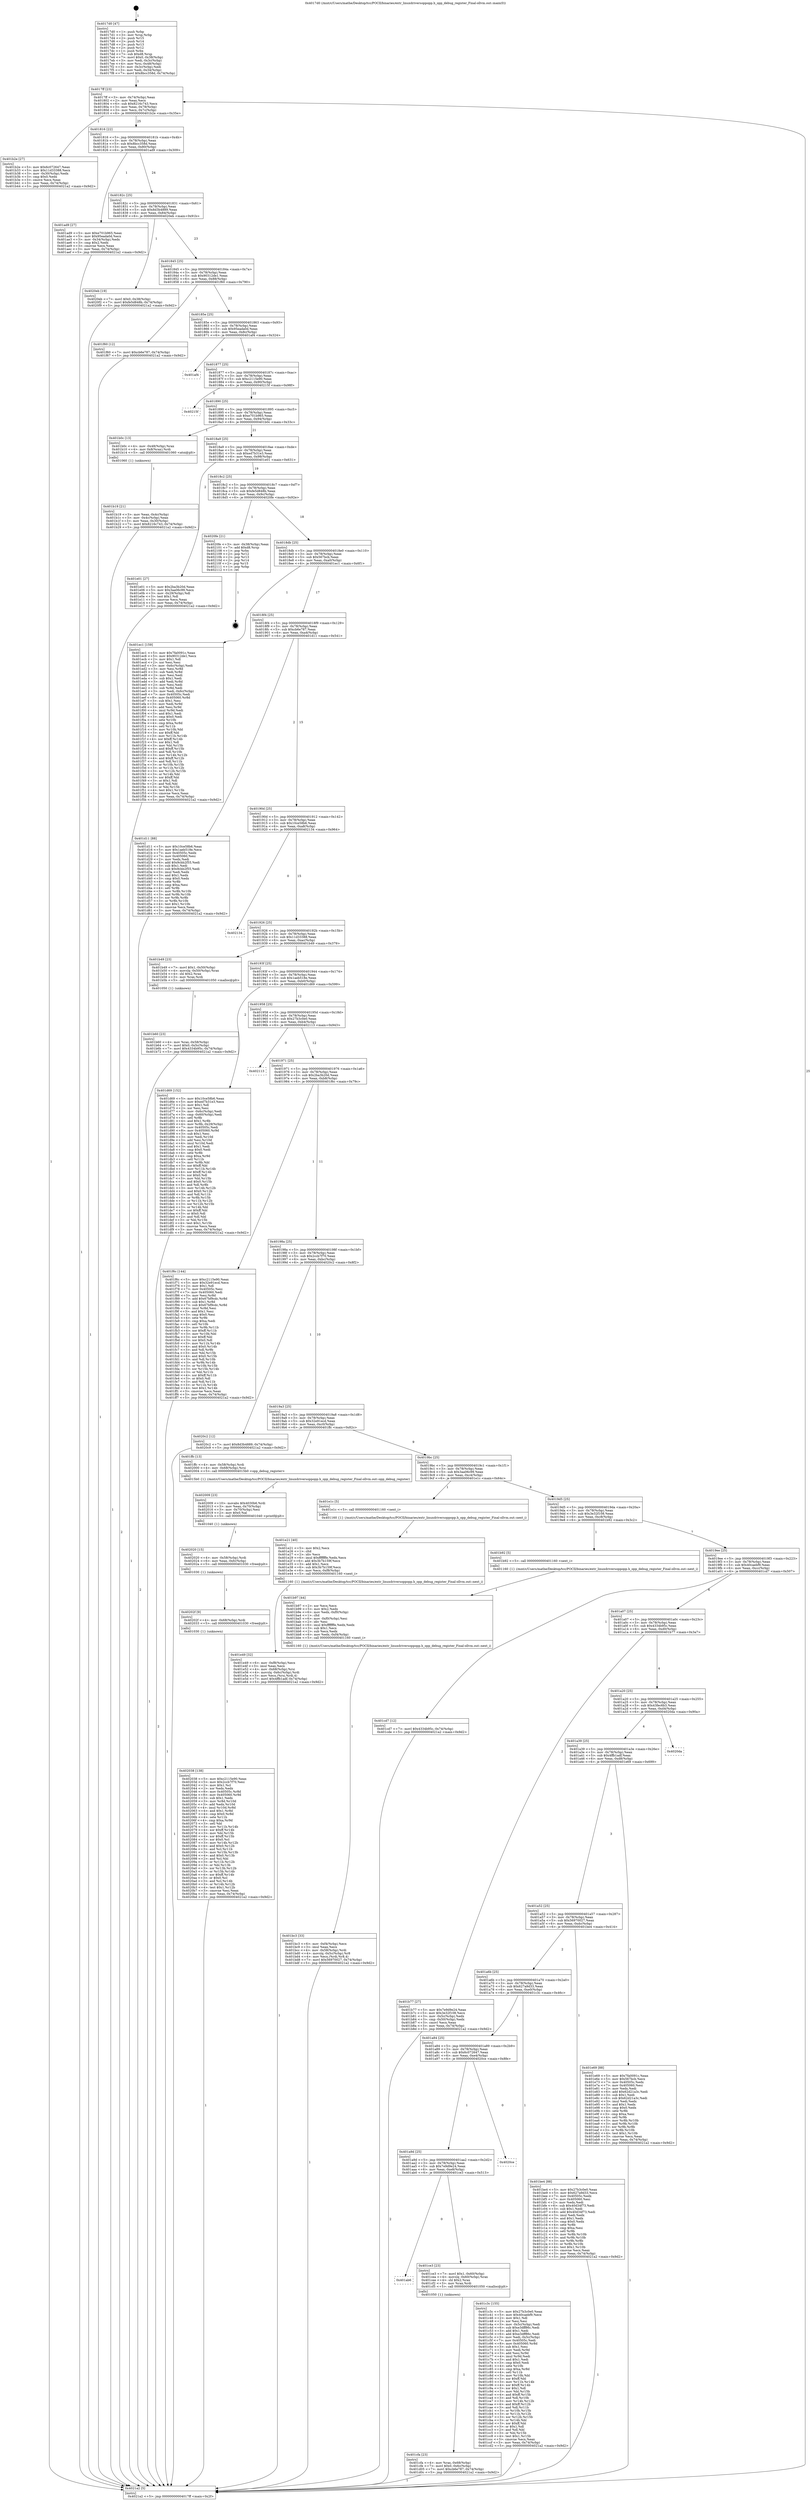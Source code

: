 digraph "0x4017d0" {
  label = "0x4017d0 (/mnt/c/Users/mathe/Desktop/tcc/POCII/binaries/extr_linuxdriversoppopp.h_opp_debug_register_Final-ollvm.out::main(0))"
  labelloc = "t"
  node[shape=record]

  Entry [label="",width=0.3,height=0.3,shape=circle,fillcolor=black,style=filled]
  "0x4017ff" [label="{
     0x4017ff [23]\l
     | [instrs]\l
     &nbsp;&nbsp;0x4017ff \<+3\>: mov -0x74(%rbp),%eax\l
     &nbsp;&nbsp;0x401802 \<+2\>: mov %eax,%ecx\l
     &nbsp;&nbsp;0x401804 \<+6\>: sub $0x8216c743,%ecx\l
     &nbsp;&nbsp;0x40180a \<+3\>: mov %eax,-0x78(%rbp)\l
     &nbsp;&nbsp;0x40180d \<+3\>: mov %ecx,-0x7c(%rbp)\l
     &nbsp;&nbsp;0x401810 \<+6\>: je 0000000000401b2e \<main+0x35e\>\l
  }"]
  "0x401b2e" [label="{
     0x401b2e [27]\l
     | [instrs]\l
     &nbsp;&nbsp;0x401b2e \<+5\>: mov $0x6c072647,%eax\l
     &nbsp;&nbsp;0x401b33 \<+5\>: mov $0x11d33388,%ecx\l
     &nbsp;&nbsp;0x401b38 \<+3\>: mov -0x30(%rbp),%edx\l
     &nbsp;&nbsp;0x401b3b \<+3\>: cmp $0x0,%edx\l
     &nbsp;&nbsp;0x401b3e \<+3\>: cmove %ecx,%eax\l
     &nbsp;&nbsp;0x401b41 \<+3\>: mov %eax,-0x74(%rbp)\l
     &nbsp;&nbsp;0x401b44 \<+5\>: jmp 00000000004021a2 \<main+0x9d2\>\l
  }"]
  "0x401816" [label="{
     0x401816 [22]\l
     | [instrs]\l
     &nbsp;&nbsp;0x401816 \<+5\>: jmp 000000000040181b \<main+0x4b\>\l
     &nbsp;&nbsp;0x40181b \<+3\>: mov -0x78(%rbp),%eax\l
     &nbsp;&nbsp;0x40181e \<+5\>: sub $0x8bcc358d,%eax\l
     &nbsp;&nbsp;0x401823 \<+3\>: mov %eax,-0x80(%rbp)\l
     &nbsp;&nbsp;0x401826 \<+6\>: je 0000000000401ad9 \<main+0x309\>\l
  }"]
  Exit [label="",width=0.3,height=0.3,shape=circle,fillcolor=black,style=filled,peripheries=2]
  "0x401ad9" [label="{
     0x401ad9 [27]\l
     | [instrs]\l
     &nbsp;&nbsp;0x401ad9 \<+5\>: mov $0xe701b965,%eax\l
     &nbsp;&nbsp;0x401ade \<+5\>: mov $0x95eada0d,%ecx\l
     &nbsp;&nbsp;0x401ae3 \<+3\>: mov -0x34(%rbp),%edx\l
     &nbsp;&nbsp;0x401ae6 \<+3\>: cmp $0x2,%edx\l
     &nbsp;&nbsp;0x401ae9 \<+3\>: cmovne %ecx,%eax\l
     &nbsp;&nbsp;0x401aec \<+3\>: mov %eax,-0x74(%rbp)\l
     &nbsp;&nbsp;0x401aef \<+5\>: jmp 00000000004021a2 \<main+0x9d2\>\l
  }"]
  "0x40182c" [label="{
     0x40182c [25]\l
     | [instrs]\l
     &nbsp;&nbsp;0x40182c \<+5\>: jmp 0000000000401831 \<main+0x61\>\l
     &nbsp;&nbsp;0x401831 \<+3\>: mov -0x78(%rbp),%eax\l
     &nbsp;&nbsp;0x401834 \<+5\>: sub $0x8d3b4889,%eax\l
     &nbsp;&nbsp;0x401839 \<+6\>: mov %eax,-0x84(%rbp)\l
     &nbsp;&nbsp;0x40183f \<+6\>: je 00000000004020eb \<main+0x91b\>\l
  }"]
  "0x4021a2" [label="{
     0x4021a2 [5]\l
     | [instrs]\l
     &nbsp;&nbsp;0x4021a2 \<+5\>: jmp 00000000004017ff \<main+0x2f\>\l
  }"]
  "0x4017d0" [label="{
     0x4017d0 [47]\l
     | [instrs]\l
     &nbsp;&nbsp;0x4017d0 \<+1\>: push %rbp\l
     &nbsp;&nbsp;0x4017d1 \<+3\>: mov %rsp,%rbp\l
     &nbsp;&nbsp;0x4017d4 \<+2\>: push %r15\l
     &nbsp;&nbsp;0x4017d6 \<+2\>: push %r14\l
     &nbsp;&nbsp;0x4017d8 \<+2\>: push %r13\l
     &nbsp;&nbsp;0x4017da \<+2\>: push %r12\l
     &nbsp;&nbsp;0x4017dc \<+1\>: push %rbx\l
     &nbsp;&nbsp;0x4017dd \<+7\>: sub $0xd8,%rsp\l
     &nbsp;&nbsp;0x4017e4 \<+7\>: movl $0x0,-0x38(%rbp)\l
     &nbsp;&nbsp;0x4017eb \<+3\>: mov %edi,-0x3c(%rbp)\l
     &nbsp;&nbsp;0x4017ee \<+4\>: mov %rsi,-0x48(%rbp)\l
     &nbsp;&nbsp;0x4017f2 \<+3\>: mov -0x3c(%rbp),%edi\l
     &nbsp;&nbsp;0x4017f5 \<+3\>: mov %edi,-0x34(%rbp)\l
     &nbsp;&nbsp;0x4017f8 \<+7\>: movl $0x8bcc358d,-0x74(%rbp)\l
  }"]
  "0x402038" [label="{
     0x402038 [138]\l
     | [instrs]\l
     &nbsp;&nbsp;0x402038 \<+5\>: mov $0xc2115e90,%eax\l
     &nbsp;&nbsp;0x40203d \<+5\>: mov $0x2ccb7f70,%esi\l
     &nbsp;&nbsp;0x402042 \<+2\>: mov $0x1,%cl\l
     &nbsp;&nbsp;0x402044 \<+2\>: xor %edx,%edx\l
     &nbsp;&nbsp;0x402046 \<+8\>: mov 0x40505c,%r8d\l
     &nbsp;&nbsp;0x40204e \<+8\>: mov 0x405060,%r9d\l
     &nbsp;&nbsp;0x402056 \<+3\>: sub $0x1,%edx\l
     &nbsp;&nbsp;0x402059 \<+3\>: mov %r8d,%r10d\l
     &nbsp;&nbsp;0x40205c \<+3\>: add %edx,%r10d\l
     &nbsp;&nbsp;0x40205f \<+4\>: imul %r10d,%r8d\l
     &nbsp;&nbsp;0x402063 \<+4\>: and $0x1,%r8d\l
     &nbsp;&nbsp;0x402067 \<+4\>: cmp $0x0,%r8d\l
     &nbsp;&nbsp;0x40206b \<+4\>: sete %r11b\l
     &nbsp;&nbsp;0x40206f \<+4\>: cmp $0xa,%r9d\l
     &nbsp;&nbsp;0x402073 \<+3\>: setl %bl\l
     &nbsp;&nbsp;0x402076 \<+3\>: mov %r11b,%r14b\l
     &nbsp;&nbsp;0x402079 \<+4\>: xor $0xff,%r14b\l
     &nbsp;&nbsp;0x40207d \<+3\>: mov %bl,%r15b\l
     &nbsp;&nbsp;0x402080 \<+4\>: xor $0xff,%r15b\l
     &nbsp;&nbsp;0x402084 \<+3\>: xor $0x0,%cl\l
     &nbsp;&nbsp;0x402087 \<+3\>: mov %r14b,%r12b\l
     &nbsp;&nbsp;0x40208a \<+4\>: and $0x0,%r12b\l
     &nbsp;&nbsp;0x40208e \<+3\>: and %cl,%r11b\l
     &nbsp;&nbsp;0x402091 \<+3\>: mov %r15b,%r13b\l
     &nbsp;&nbsp;0x402094 \<+4\>: and $0x0,%r13b\l
     &nbsp;&nbsp;0x402098 \<+2\>: and %cl,%bl\l
     &nbsp;&nbsp;0x40209a \<+3\>: or %r11b,%r12b\l
     &nbsp;&nbsp;0x40209d \<+3\>: or %bl,%r13b\l
     &nbsp;&nbsp;0x4020a0 \<+3\>: xor %r13b,%r12b\l
     &nbsp;&nbsp;0x4020a3 \<+3\>: or %r15b,%r14b\l
     &nbsp;&nbsp;0x4020a6 \<+4\>: xor $0xff,%r14b\l
     &nbsp;&nbsp;0x4020aa \<+3\>: or $0x0,%cl\l
     &nbsp;&nbsp;0x4020ad \<+3\>: and %cl,%r14b\l
     &nbsp;&nbsp;0x4020b0 \<+3\>: or %r14b,%r12b\l
     &nbsp;&nbsp;0x4020b3 \<+4\>: test $0x1,%r12b\l
     &nbsp;&nbsp;0x4020b7 \<+3\>: cmovne %esi,%eax\l
     &nbsp;&nbsp;0x4020ba \<+3\>: mov %eax,-0x74(%rbp)\l
     &nbsp;&nbsp;0x4020bd \<+5\>: jmp 00000000004021a2 \<main+0x9d2\>\l
  }"]
  "0x4020eb" [label="{
     0x4020eb [19]\l
     | [instrs]\l
     &nbsp;&nbsp;0x4020eb \<+7\>: movl $0x0,-0x38(%rbp)\l
     &nbsp;&nbsp;0x4020f2 \<+7\>: movl $0xfe5d848b,-0x74(%rbp)\l
     &nbsp;&nbsp;0x4020f9 \<+5\>: jmp 00000000004021a2 \<main+0x9d2\>\l
  }"]
  "0x401845" [label="{
     0x401845 [25]\l
     | [instrs]\l
     &nbsp;&nbsp;0x401845 \<+5\>: jmp 000000000040184a \<main+0x7a\>\l
     &nbsp;&nbsp;0x40184a \<+3\>: mov -0x78(%rbp),%eax\l
     &nbsp;&nbsp;0x40184d \<+5\>: sub $0x90312de1,%eax\l
     &nbsp;&nbsp;0x401852 \<+6\>: mov %eax,-0x88(%rbp)\l
     &nbsp;&nbsp;0x401858 \<+6\>: je 0000000000401f60 \<main+0x790\>\l
  }"]
  "0x40202f" [label="{
     0x40202f [9]\l
     | [instrs]\l
     &nbsp;&nbsp;0x40202f \<+4\>: mov -0x68(%rbp),%rdi\l
     &nbsp;&nbsp;0x402033 \<+5\>: call 0000000000401030 \<free@plt\>\l
     | [calls]\l
     &nbsp;&nbsp;0x401030 \{1\} (unknown)\l
  }"]
  "0x401f60" [label="{
     0x401f60 [12]\l
     | [instrs]\l
     &nbsp;&nbsp;0x401f60 \<+7\>: movl $0xcb6e787,-0x74(%rbp)\l
     &nbsp;&nbsp;0x401f67 \<+5\>: jmp 00000000004021a2 \<main+0x9d2\>\l
  }"]
  "0x40185e" [label="{
     0x40185e [25]\l
     | [instrs]\l
     &nbsp;&nbsp;0x40185e \<+5\>: jmp 0000000000401863 \<main+0x93\>\l
     &nbsp;&nbsp;0x401863 \<+3\>: mov -0x78(%rbp),%eax\l
     &nbsp;&nbsp;0x401866 \<+5\>: sub $0x95eada0d,%eax\l
     &nbsp;&nbsp;0x40186b \<+6\>: mov %eax,-0x8c(%rbp)\l
     &nbsp;&nbsp;0x401871 \<+6\>: je 0000000000401af4 \<main+0x324\>\l
  }"]
  "0x402020" [label="{
     0x402020 [15]\l
     | [instrs]\l
     &nbsp;&nbsp;0x402020 \<+4\>: mov -0x58(%rbp),%rdi\l
     &nbsp;&nbsp;0x402024 \<+6\>: mov %eax,-0xfc(%rbp)\l
     &nbsp;&nbsp;0x40202a \<+5\>: call 0000000000401030 \<free@plt\>\l
     | [calls]\l
     &nbsp;&nbsp;0x401030 \{1\} (unknown)\l
  }"]
  "0x401af4" [label="{
     0x401af4\l
  }", style=dashed]
  "0x401877" [label="{
     0x401877 [25]\l
     | [instrs]\l
     &nbsp;&nbsp;0x401877 \<+5\>: jmp 000000000040187c \<main+0xac\>\l
     &nbsp;&nbsp;0x40187c \<+3\>: mov -0x78(%rbp),%eax\l
     &nbsp;&nbsp;0x40187f \<+5\>: sub $0xc2115e90,%eax\l
     &nbsp;&nbsp;0x401884 \<+6\>: mov %eax,-0x90(%rbp)\l
     &nbsp;&nbsp;0x40188a \<+6\>: je 000000000040215f \<main+0x98f\>\l
  }"]
  "0x402009" [label="{
     0x402009 [23]\l
     | [instrs]\l
     &nbsp;&nbsp;0x402009 \<+10\>: movabs $0x4030b6,%rdi\l
     &nbsp;&nbsp;0x402013 \<+3\>: mov %eax,-0x70(%rbp)\l
     &nbsp;&nbsp;0x402016 \<+3\>: mov -0x70(%rbp),%esi\l
     &nbsp;&nbsp;0x402019 \<+2\>: mov $0x0,%al\l
     &nbsp;&nbsp;0x40201b \<+5\>: call 0000000000401040 \<printf@plt\>\l
     | [calls]\l
     &nbsp;&nbsp;0x401040 \{1\} (unknown)\l
  }"]
  "0x40215f" [label="{
     0x40215f\l
  }", style=dashed]
  "0x401890" [label="{
     0x401890 [25]\l
     | [instrs]\l
     &nbsp;&nbsp;0x401890 \<+5\>: jmp 0000000000401895 \<main+0xc5\>\l
     &nbsp;&nbsp;0x401895 \<+3\>: mov -0x78(%rbp),%eax\l
     &nbsp;&nbsp;0x401898 \<+5\>: sub $0xe701b965,%eax\l
     &nbsp;&nbsp;0x40189d \<+6\>: mov %eax,-0x94(%rbp)\l
     &nbsp;&nbsp;0x4018a3 \<+6\>: je 0000000000401b0c \<main+0x33c\>\l
  }"]
  "0x401e49" [label="{
     0x401e49 [32]\l
     | [instrs]\l
     &nbsp;&nbsp;0x401e49 \<+6\>: mov -0xf8(%rbp),%ecx\l
     &nbsp;&nbsp;0x401e4f \<+3\>: imul %eax,%ecx\l
     &nbsp;&nbsp;0x401e52 \<+4\>: mov -0x68(%rbp),%rsi\l
     &nbsp;&nbsp;0x401e56 \<+4\>: movslq -0x6c(%rbp),%rdi\l
     &nbsp;&nbsp;0x401e5a \<+3\>: mov %ecx,(%rsi,%rdi,4)\l
     &nbsp;&nbsp;0x401e5d \<+7\>: movl $0x4ffb1adf,-0x74(%rbp)\l
     &nbsp;&nbsp;0x401e64 \<+5\>: jmp 00000000004021a2 \<main+0x9d2\>\l
  }"]
  "0x401b0c" [label="{
     0x401b0c [13]\l
     | [instrs]\l
     &nbsp;&nbsp;0x401b0c \<+4\>: mov -0x48(%rbp),%rax\l
     &nbsp;&nbsp;0x401b10 \<+4\>: mov 0x8(%rax),%rdi\l
     &nbsp;&nbsp;0x401b14 \<+5\>: call 0000000000401060 \<atoi@plt\>\l
     | [calls]\l
     &nbsp;&nbsp;0x401060 \{1\} (unknown)\l
  }"]
  "0x4018a9" [label="{
     0x4018a9 [25]\l
     | [instrs]\l
     &nbsp;&nbsp;0x4018a9 \<+5\>: jmp 00000000004018ae \<main+0xde\>\l
     &nbsp;&nbsp;0x4018ae \<+3\>: mov -0x78(%rbp),%eax\l
     &nbsp;&nbsp;0x4018b1 \<+5\>: sub $0xed7b31e3,%eax\l
     &nbsp;&nbsp;0x4018b6 \<+6\>: mov %eax,-0x98(%rbp)\l
     &nbsp;&nbsp;0x4018bc \<+6\>: je 0000000000401e01 \<main+0x631\>\l
  }"]
  "0x401b19" [label="{
     0x401b19 [21]\l
     | [instrs]\l
     &nbsp;&nbsp;0x401b19 \<+3\>: mov %eax,-0x4c(%rbp)\l
     &nbsp;&nbsp;0x401b1c \<+3\>: mov -0x4c(%rbp),%eax\l
     &nbsp;&nbsp;0x401b1f \<+3\>: mov %eax,-0x30(%rbp)\l
     &nbsp;&nbsp;0x401b22 \<+7\>: movl $0x8216c743,-0x74(%rbp)\l
     &nbsp;&nbsp;0x401b29 \<+5\>: jmp 00000000004021a2 \<main+0x9d2\>\l
  }"]
  "0x401e21" [label="{
     0x401e21 [40]\l
     | [instrs]\l
     &nbsp;&nbsp;0x401e21 \<+5\>: mov $0x2,%ecx\l
     &nbsp;&nbsp;0x401e26 \<+1\>: cltd\l
     &nbsp;&nbsp;0x401e27 \<+2\>: idiv %ecx\l
     &nbsp;&nbsp;0x401e29 \<+6\>: imul $0xfffffffe,%edx,%ecx\l
     &nbsp;&nbsp;0x401e2f \<+6\>: add $0x3b7b159f,%ecx\l
     &nbsp;&nbsp;0x401e35 \<+3\>: add $0x1,%ecx\l
     &nbsp;&nbsp;0x401e38 \<+6\>: sub $0x3b7b159f,%ecx\l
     &nbsp;&nbsp;0x401e3e \<+6\>: mov %ecx,-0xf8(%rbp)\l
     &nbsp;&nbsp;0x401e44 \<+5\>: call 0000000000401160 \<next_i\>\l
     | [calls]\l
     &nbsp;&nbsp;0x401160 \{1\} (/mnt/c/Users/mathe/Desktop/tcc/POCII/binaries/extr_linuxdriversoppopp.h_opp_debug_register_Final-ollvm.out::next_i)\l
  }"]
  "0x401e01" [label="{
     0x401e01 [27]\l
     | [instrs]\l
     &nbsp;&nbsp;0x401e01 \<+5\>: mov $0x2ba3b20d,%eax\l
     &nbsp;&nbsp;0x401e06 \<+5\>: mov $0x3aa06c99,%ecx\l
     &nbsp;&nbsp;0x401e0b \<+3\>: mov -0x29(%rbp),%dl\l
     &nbsp;&nbsp;0x401e0e \<+3\>: test $0x1,%dl\l
     &nbsp;&nbsp;0x401e11 \<+3\>: cmovne %ecx,%eax\l
     &nbsp;&nbsp;0x401e14 \<+3\>: mov %eax,-0x74(%rbp)\l
     &nbsp;&nbsp;0x401e17 \<+5\>: jmp 00000000004021a2 \<main+0x9d2\>\l
  }"]
  "0x4018c2" [label="{
     0x4018c2 [25]\l
     | [instrs]\l
     &nbsp;&nbsp;0x4018c2 \<+5\>: jmp 00000000004018c7 \<main+0xf7\>\l
     &nbsp;&nbsp;0x4018c7 \<+3\>: mov -0x78(%rbp),%eax\l
     &nbsp;&nbsp;0x4018ca \<+5\>: sub $0xfe5d848b,%eax\l
     &nbsp;&nbsp;0x4018cf \<+6\>: mov %eax,-0x9c(%rbp)\l
     &nbsp;&nbsp;0x4018d5 \<+6\>: je 00000000004020fe \<main+0x92e\>\l
  }"]
  "0x401cfa" [label="{
     0x401cfa [23]\l
     | [instrs]\l
     &nbsp;&nbsp;0x401cfa \<+4\>: mov %rax,-0x68(%rbp)\l
     &nbsp;&nbsp;0x401cfe \<+7\>: movl $0x0,-0x6c(%rbp)\l
     &nbsp;&nbsp;0x401d05 \<+7\>: movl $0xcb6e787,-0x74(%rbp)\l
     &nbsp;&nbsp;0x401d0c \<+5\>: jmp 00000000004021a2 \<main+0x9d2\>\l
  }"]
  "0x4020fe" [label="{
     0x4020fe [21]\l
     | [instrs]\l
     &nbsp;&nbsp;0x4020fe \<+3\>: mov -0x38(%rbp),%eax\l
     &nbsp;&nbsp;0x402101 \<+7\>: add $0xd8,%rsp\l
     &nbsp;&nbsp;0x402108 \<+1\>: pop %rbx\l
     &nbsp;&nbsp;0x402109 \<+2\>: pop %r12\l
     &nbsp;&nbsp;0x40210b \<+2\>: pop %r13\l
     &nbsp;&nbsp;0x40210d \<+2\>: pop %r14\l
     &nbsp;&nbsp;0x40210f \<+2\>: pop %r15\l
     &nbsp;&nbsp;0x402111 \<+1\>: pop %rbp\l
     &nbsp;&nbsp;0x402112 \<+1\>: ret\l
  }"]
  "0x4018db" [label="{
     0x4018db [25]\l
     | [instrs]\l
     &nbsp;&nbsp;0x4018db \<+5\>: jmp 00000000004018e0 \<main+0x110\>\l
     &nbsp;&nbsp;0x4018e0 \<+3\>: mov -0x78(%rbp),%eax\l
     &nbsp;&nbsp;0x4018e3 \<+5\>: sub $0x567bcb,%eax\l
     &nbsp;&nbsp;0x4018e8 \<+6\>: mov %eax,-0xa0(%rbp)\l
     &nbsp;&nbsp;0x4018ee \<+6\>: je 0000000000401ec1 \<main+0x6f1\>\l
  }"]
  "0x401ab6" [label="{
     0x401ab6\l
  }", style=dashed]
  "0x401ec1" [label="{
     0x401ec1 [159]\l
     | [instrs]\l
     &nbsp;&nbsp;0x401ec1 \<+5\>: mov $0x7fa0091c,%eax\l
     &nbsp;&nbsp;0x401ec6 \<+5\>: mov $0x90312de1,%ecx\l
     &nbsp;&nbsp;0x401ecb \<+2\>: mov $0x1,%dl\l
     &nbsp;&nbsp;0x401ecd \<+2\>: xor %esi,%esi\l
     &nbsp;&nbsp;0x401ecf \<+3\>: mov -0x6c(%rbp),%edi\l
     &nbsp;&nbsp;0x401ed2 \<+3\>: mov %esi,%r8d\l
     &nbsp;&nbsp;0x401ed5 \<+3\>: sub %edi,%r8d\l
     &nbsp;&nbsp;0x401ed8 \<+2\>: mov %esi,%edi\l
     &nbsp;&nbsp;0x401eda \<+3\>: sub $0x1,%edi\l
     &nbsp;&nbsp;0x401edd \<+3\>: add %edi,%r8d\l
     &nbsp;&nbsp;0x401ee0 \<+2\>: mov %esi,%edi\l
     &nbsp;&nbsp;0x401ee2 \<+3\>: sub %r8d,%edi\l
     &nbsp;&nbsp;0x401ee5 \<+3\>: mov %edi,-0x6c(%rbp)\l
     &nbsp;&nbsp;0x401ee8 \<+7\>: mov 0x40505c,%edi\l
     &nbsp;&nbsp;0x401eef \<+8\>: mov 0x405060,%r8d\l
     &nbsp;&nbsp;0x401ef7 \<+3\>: sub $0x1,%esi\l
     &nbsp;&nbsp;0x401efa \<+3\>: mov %edi,%r9d\l
     &nbsp;&nbsp;0x401efd \<+3\>: add %esi,%r9d\l
     &nbsp;&nbsp;0x401f00 \<+4\>: imul %r9d,%edi\l
     &nbsp;&nbsp;0x401f04 \<+3\>: and $0x1,%edi\l
     &nbsp;&nbsp;0x401f07 \<+3\>: cmp $0x0,%edi\l
     &nbsp;&nbsp;0x401f0a \<+4\>: sete %r10b\l
     &nbsp;&nbsp;0x401f0e \<+4\>: cmp $0xa,%r8d\l
     &nbsp;&nbsp;0x401f12 \<+4\>: setl %r11b\l
     &nbsp;&nbsp;0x401f16 \<+3\>: mov %r10b,%bl\l
     &nbsp;&nbsp;0x401f19 \<+3\>: xor $0xff,%bl\l
     &nbsp;&nbsp;0x401f1c \<+3\>: mov %r11b,%r14b\l
     &nbsp;&nbsp;0x401f1f \<+4\>: xor $0xff,%r14b\l
     &nbsp;&nbsp;0x401f23 \<+3\>: xor $0x1,%dl\l
     &nbsp;&nbsp;0x401f26 \<+3\>: mov %bl,%r15b\l
     &nbsp;&nbsp;0x401f29 \<+4\>: and $0xff,%r15b\l
     &nbsp;&nbsp;0x401f2d \<+3\>: and %dl,%r10b\l
     &nbsp;&nbsp;0x401f30 \<+3\>: mov %r14b,%r12b\l
     &nbsp;&nbsp;0x401f33 \<+4\>: and $0xff,%r12b\l
     &nbsp;&nbsp;0x401f37 \<+3\>: and %dl,%r11b\l
     &nbsp;&nbsp;0x401f3a \<+3\>: or %r10b,%r15b\l
     &nbsp;&nbsp;0x401f3d \<+3\>: or %r11b,%r12b\l
     &nbsp;&nbsp;0x401f40 \<+3\>: xor %r12b,%r15b\l
     &nbsp;&nbsp;0x401f43 \<+3\>: or %r14b,%bl\l
     &nbsp;&nbsp;0x401f46 \<+3\>: xor $0xff,%bl\l
     &nbsp;&nbsp;0x401f49 \<+3\>: or $0x1,%dl\l
     &nbsp;&nbsp;0x401f4c \<+2\>: and %dl,%bl\l
     &nbsp;&nbsp;0x401f4e \<+3\>: or %bl,%r15b\l
     &nbsp;&nbsp;0x401f51 \<+4\>: test $0x1,%r15b\l
     &nbsp;&nbsp;0x401f55 \<+3\>: cmovne %ecx,%eax\l
     &nbsp;&nbsp;0x401f58 \<+3\>: mov %eax,-0x74(%rbp)\l
     &nbsp;&nbsp;0x401f5b \<+5\>: jmp 00000000004021a2 \<main+0x9d2\>\l
  }"]
  "0x4018f4" [label="{
     0x4018f4 [25]\l
     | [instrs]\l
     &nbsp;&nbsp;0x4018f4 \<+5\>: jmp 00000000004018f9 \<main+0x129\>\l
     &nbsp;&nbsp;0x4018f9 \<+3\>: mov -0x78(%rbp),%eax\l
     &nbsp;&nbsp;0x4018fc \<+5\>: sub $0xcb6e787,%eax\l
     &nbsp;&nbsp;0x401901 \<+6\>: mov %eax,-0xa4(%rbp)\l
     &nbsp;&nbsp;0x401907 \<+6\>: je 0000000000401d11 \<main+0x541\>\l
  }"]
  "0x401ce3" [label="{
     0x401ce3 [23]\l
     | [instrs]\l
     &nbsp;&nbsp;0x401ce3 \<+7\>: movl $0x1,-0x60(%rbp)\l
     &nbsp;&nbsp;0x401cea \<+4\>: movslq -0x60(%rbp),%rax\l
     &nbsp;&nbsp;0x401cee \<+4\>: shl $0x2,%rax\l
     &nbsp;&nbsp;0x401cf2 \<+3\>: mov %rax,%rdi\l
     &nbsp;&nbsp;0x401cf5 \<+5\>: call 0000000000401050 \<malloc@plt\>\l
     | [calls]\l
     &nbsp;&nbsp;0x401050 \{1\} (unknown)\l
  }"]
  "0x401d11" [label="{
     0x401d11 [88]\l
     | [instrs]\l
     &nbsp;&nbsp;0x401d11 \<+5\>: mov $0x10ce58b6,%eax\l
     &nbsp;&nbsp;0x401d16 \<+5\>: mov $0x1aeb518e,%ecx\l
     &nbsp;&nbsp;0x401d1b \<+7\>: mov 0x40505c,%edx\l
     &nbsp;&nbsp;0x401d22 \<+7\>: mov 0x405060,%esi\l
     &nbsp;&nbsp;0x401d29 \<+2\>: mov %edx,%edi\l
     &nbsp;&nbsp;0x401d2b \<+6\>: add $0x9cbb2f55,%edi\l
     &nbsp;&nbsp;0x401d31 \<+3\>: sub $0x1,%edi\l
     &nbsp;&nbsp;0x401d34 \<+6\>: sub $0x9cbb2f55,%edi\l
     &nbsp;&nbsp;0x401d3a \<+3\>: imul %edi,%edx\l
     &nbsp;&nbsp;0x401d3d \<+3\>: and $0x1,%edx\l
     &nbsp;&nbsp;0x401d40 \<+3\>: cmp $0x0,%edx\l
     &nbsp;&nbsp;0x401d43 \<+4\>: sete %r8b\l
     &nbsp;&nbsp;0x401d47 \<+3\>: cmp $0xa,%esi\l
     &nbsp;&nbsp;0x401d4a \<+4\>: setl %r9b\l
     &nbsp;&nbsp;0x401d4e \<+3\>: mov %r8b,%r10b\l
     &nbsp;&nbsp;0x401d51 \<+3\>: and %r9b,%r10b\l
     &nbsp;&nbsp;0x401d54 \<+3\>: xor %r9b,%r8b\l
     &nbsp;&nbsp;0x401d57 \<+3\>: or %r8b,%r10b\l
     &nbsp;&nbsp;0x401d5a \<+4\>: test $0x1,%r10b\l
     &nbsp;&nbsp;0x401d5e \<+3\>: cmovne %ecx,%eax\l
     &nbsp;&nbsp;0x401d61 \<+3\>: mov %eax,-0x74(%rbp)\l
     &nbsp;&nbsp;0x401d64 \<+5\>: jmp 00000000004021a2 \<main+0x9d2\>\l
  }"]
  "0x40190d" [label="{
     0x40190d [25]\l
     | [instrs]\l
     &nbsp;&nbsp;0x40190d \<+5\>: jmp 0000000000401912 \<main+0x142\>\l
     &nbsp;&nbsp;0x401912 \<+3\>: mov -0x78(%rbp),%eax\l
     &nbsp;&nbsp;0x401915 \<+5\>: sub $0x10ce58b6,%eax\l
     &nbsp;&nbsp;0x40191a \<+6\>: mov %eax,-0xa8(%rbp)\l
     &nbsp;&nbsp;0x401920 \<+6\>: je 0000000000402134 \<main+0x964\>\l
  }"]
  "0x401a9d" [label="{
     0x401a9d [25]\l
     | [instrs]\l
     &nbsp;&nbsp;0x401a9d \<+5\>: jmp 0000000000401aa2 \<main+0x2d2\>\l
     &nbsp;&nbsp;0x401aa2 \<+3\>: mov -0x78(%rbp),%eax\l
     &nbsp;&nbsp;0x401aa5 \<+5\>: sub $0x7e9d9e24,%eax\l
     &nbsp;&nbsp;0x401aaa \<+6\>: mov %eax,-0xe8(%rbp)\l
     &nbsp;&nbsp;0x401ab0 \<+6\>: je 0000000000401ce3 \<main+0x513\>\l
  }"]
  "0x402134" [label="{
     0x402134\l
  }", style=dashed]
  "0x401926" [label="{
     0x401926 [25]\l
     | [instrs]\l
     &nbsp;&nbsp;0x401926 \<+5\>: jmp 000000000040192b \<main+0x15b\>\l
     &nbsp;&nbsp;0x40192b \<+3\>: mov -0x78(%rbp),%eax\l
     &nbsp;&nbsp;0x40192e \<+5\>: sub $0x11d33388,%eax\l
     &nbsp;&nbsp;0x401933 \<+6\>: mov %eax,-0xac(%rbp)\l
     &nbsp;&nbsp;0x401939 \<+6\>: je 0000000000401b49 \<main+0x379\>\l
  }"]
  "0x4020ce" [label="{
     0x4020ce\l
  }", style=dashed]
  "0x401b49" [label="{
     0x401b49 [23]\l
     | [instrs]\l
     &nbsp;&nbsp;0x401b49 \<+7\>: movl $0x1,-0x50(%rbp)\l
     &nbsp;&nbsp;0x401b50 \<+4\>: movslq -0x50(%rbp),%rax\l
     &nbsp;&nbsp;0x401b54 \<+4\>: shl $0x2,%rax\l
     &nbsp;&nbsp;0x401b58 \<+3\>: mov %rax,%rdi\l
     &nbsp;&nbsp;0x401b5b \<+5\>: call 0000000000401050 \<malloc@plt\>\l
     | [calls]\l
     &nbsp;&nbsp;0x401050 \{1\} (unknown)\l
  }"]
  "0x40193f" [label="{
     0x40193f [25]\l
     | [instrs]\l
     &nbsp;&nbsp;0x40193f \<+5\>: jmp 0000000000401944 \<main+0x174\>\l
     &nbsp;&nbsp;0x401944 \<+3\>: mov -0x78(%rbp),%eax\l
     &nbsp;&nbsp;0x401947 \<+5\>: sub $0x1aeb518e,%eax\l
     &nbsp;&nbsp;0x40194c \<+6\>: mov %eax,-0xb0(%rbp)\l
     &nbsp;&nbsp;0x401952 \<+6\>: je 0000000000401d69 \<main+0x599\>\l
  }"]
  "0x401b60" [label="{
     0x401b60 [23]\l
     | [instrs]\l
     &nbsp;&nbsp;0x401b60 \<+4\>: mov %rax,-0x58(%rbp)\l
     &nbsp;&nbsp;0x401b64 \<+7\>: movl $0x0,-0x5c(%rbp)\l
     &nbsp;&nbsp;0x401b6b \<+7\>: movl $0x4334b95c,-0x74(%rbp)\l
     &nbsp;&nbsp;0x401b72 \<+5\>: jmp 00000000004021a2 \<main+0x9d2\>\l
  }"]
  "0x401a84" [label="{
     0x401a84 [25]\l
     | [instrs]\l
     &nbsp;&nbsp;0x401a84 \<+5\>: jmp 0000000000401a89 \<main+0x2b9\>\l
     &nbsp;&nbsp;0x401a89 \<+3\>: mov -0x78(%rbp),%eax\l
     &nbsp;&nbsp;0x401a8c \<+5\>: sub $0x6c072647,%eax\l
     &nbsp;&nbsp;0x401a91 \<+6\>: mov %eax,-0xe4(%rbp)\l
     &nbsp;&nbsp;0x401a97 \<+6\>: je 00000000004020ce \<main+0x8fe\>\l
  }"]
  "0x401d69" [label="{
     0x401d69 [152]\l
     | [instrs]\l
     &nbsp;&nbsp;0x401d69 \<+5\>: mov $0x10ce58b6,%eax\l
     &nbsp;&nbsp;0x401d6e \<+5\>: mov $0xed7b31e3,%ecx\l
     &nbsp;&nbsp;0x401d73 \<+2\>: mov $0x1,%dl\l
     &nbsp;&nbsp;0x401d75 \<+2\>: xor %esi,%esi\l
     &nbsp;&nbsp;0x401d77 \<+3\>: mov -0x6c(%rbp),%edi\l
     &nbsp;&nbsp;0x401d7a \<+3\>: cmp -0x60(%rbp),%edi\l
     &nbsp;&nbsp;0x401d7d \<+4\>: setl %r8b\l
     &nbsp;&nbsp;0x401d81 \<+4\>: and $0x1,%r8b\l
     &nbsp;&nbsp;0x401d85 \<+4\>: mov %r8b,-0x29(%rbp)\l
     &nbsp;&nbsp;0x401d89 \<+7\>: mov 0x40505c,%edi\l
     &nbsp;&nbsp;0x401d90 \<+8\>: mov 0x405060,%r9d\l
     &nbsp;&nbsp;0x401d98 \<+3\>: sub $0x1,%esi\l
     &nbsp;&nbsp;0x401d9b \<+3\>: mov %edi,%r10d\l
     &nbsp;&nbsp;0x401d9e \<+3\>: add %esi,%r10d\l
     &nbsp;&nbsp;0x401da1 \<+4\>: imul %r10d,%edi\l
     &nbsp;&nbsp;0x401da5 \<+3\>: and $0x1,%edi\l
     &nbsp;&nbsp;0x401da8 \<+3\>: cmp $0x0,%edi\l
     &nbsp;&nbsp;0x401dab \<+4\>: sete %r8b\l
     &nbsp;&nbsp;0x401daf \<+4\>: cmp $0xa,%r9d\l
     &nbsp;&nbsp;0x401db3 \<+4\>: setl %r11b\l
     &nbsp;&nbsp;0x401db7 \<+3\>: mov %r8b,%bl\l
     &nbsp;&nbsp;0x401dba \<+3\>: xor $0xff,%bl\l
     &nbsp;&nbsp;0x401dbd \<+3\>: mov %r11b,%r14b\l
     &nbsp;&nbsp;0x401dc0 \<+4\>: xor $0xff,%r14b\l
     &nbsp;&nbsp;0x401dc4 \<+3\>: xor $0x0,%dl\l
     &nbsp;&nbsp;0x401dc7 \<+3\>: mov %bl,%r15b\l
     &nbsp;&nbsp;0x401dca \<+4\>: and $0x0,%r15b\l
     &nbsp;&nbsp;0x401dce \<+3\>: and %dl,%r8b\l
     &nbsp;&nbsp;0x401dd1 \<+3\>: mov %r14b,%r12b\l
     &nbsp;&nbsp;0x401dd4 \<+4\>: and $0x0,%r12b\l
     &nbsp;&nbsp;0x401dd8 \<+3\>: and %dl,%r11b\l
     &nbsp;&nbsp;0x401ddb \<+3\>: or %r8b,%r15b\l
     &nbsp;&nbsp;0x401dde \<+3\>: or %r11b,%r12b\l
     &nbsp;&nbsp;0x401de1 \<+3\>: xor %r12b,%r15b\l
     &nbsp;&nbsp;0x401de4 \<+3\>: or %r14b,%bl\l
     &nbsp;&nbsp;0x401de7 \<+3\>: xor $0xff,%bl\l
     &nbsp;&nbsp;0x401dea \<+3\>: or $0x0,%dl\l
     &nbsp;&nbsp;0x401ded \<+2\>: and %dl,%bl\l
     &nbsp;&nbsp;0x401def \<+3\>: or %bl,%r15b\l
     &nbsp;&nbsp;0x401df2 \<+4\>: test $0x1,%r15b\l
     &nbsp;&nbsp;0x401df6 \<+3\>: cmovne %ecx,%eax\l
     &nbsp;&nbsp;0x401df9 \<+3\>: mov %eax,-0x74(%rbp)\l
     &nbsp;&nbsp;0x401dfc \<+5\>: jmp 00000000004021a2 \<main+0x9d2\>\l
  }"]
  "0x401958" [label="{
     0x401958 [25]\l
     | [instrs]\l
     &nbsp;&nbsp;0x401958 \<+5\>: jmp 000000000040195d \<main+0x18d\>\l
     &nbsp;&nbsp;0x40195d \<+3\>: mov -0x78(%rbp),%eax\l
     &nbsp;&nbsp;0x401960 \<+5\>: sub $0x27b3c0e0,%eax\l
     &nbsp;&nbsp;0x401965 \<+6\>: mov %eax,-0xb4(%rbp)\l
     &nbsp;&nbsp;0x40196b \<+6\>: je 0000000000402113 \<main+0x943\>\l
  }"]
  "0x401c3c" [label="{
     0x401c3c [155]\l
     | [instrs]\l
     &nbsp;&nbsp;0x401c3c \<+5\>: mov $0x27b3c0e0,%eax\l
     &nbsp;&nbsp;0x401c41 \<+5\>: mov $0x40caebf9,%ecx\l
     &nbsp;&nbsp;0x401c46 \<+2\>: mov $0x1,%dl\l
     &nbsp;&nbsp;0x401c48 \<+2\>: xor %esi,%esi\l
     &nbsp;&nbsp;0x401c4a \<+3\>: mov -0x5c(%rbp),%edi\l
     &nbsp;&nbsp;0x401c4d \<+6\>: sub $0xe3dff86c,%edi\l
     &nbsp;&nbsp;0x401c53 \<+3\>: add $0x1,%edi\l
     &nbsp;&nbsp;0x401c56 \<+6\>: add $0xe3dff86c,%edi\l
     &nbsp;&nbsp;0x401c5c \<+3\>: mov %edi,-0x5c(%rbp)\l
     &nbsp;&nbsp;0x401c5f \<+7\>: mov 0x40505c,%edi\l
     &nbsp;&nbsp;0x401c66 \<+8\>: mov 0x405060,%r8d\l
     &nbsp;&nbsp;0x401c6e \<+3\>: sub $0x1,%esi\l
     &nbsp;&nbsp;0x401c71 \<+3\>: mov %edi,%r9d\l
     &nbsp;&nbsp;0x401c74 \<+3\>: add %esi,%r9d\l
     &nbsp;&nbsp;0x401c77 \<+4\>: imul %r9d,%edi\l
     &nbsp;&nbsp;0x401c7b \<+3\>: and $0x1,%edi\l
     &nbsp;&nbsp;0x401c7e \<+3\>: cmp $0x0,%edi\l
     &nbsp;&nbsp;0x401c81 \<+4\>: sete %r10b\l
     &nbsp;&nbsp;0x401c85 \<+4\>: cmp $0xa,%r8d\l
     &nbsp;&nbsp;0x401c89 \<+4\>: setl %r11b\l
     &nbsp;&nbsp;0x401c8d \<+3\>: mov %r10b,%bl\l
     &nbsp;&nbsp;0x401c90 \<+3\>: xor $0xff,%bl\l
     &nbsp;&nbsp;0x401c93 \<+3\>: mov %r11b,%r14b\l
     &nbsp;&nbsp;0x401c96 \<+4\>: xor $0xff,%r14b\l
     &nbsp;&nbsp;0x401c9a \<+3\>: xor $0x1,%dl\l
     &nbsp;&nbsp;0x401c9d \<+3\>: mov %bl,%r15b\l
     &nbsp;&nbsp;0x401ca0 \<+4\>: and $0xff,%r15b\l
     &nbsp;&nbsp;0x401ca4 \<+3\>: and %dl,%r10b\l
     &nbsp;&nbsp;0x401ca7 \<+3\>: mov %r14b,%r12b\l
     &nbsp;&nbsp;0x401caa \<+4\>: and $0xff,%r12b\l
     &nbsp;&nbsp;0x401cae \<+3\>: and %dl,%r11b\l
     &nbsp;&nbsp;0x401cb1 \<+3\>: or %r10b,%r15b\l
     &nbsp;&nbsp;0x401cb4 \<+3\>: or %r11b,%r12b\l
     &nbsp;&nbsp;0x401cb7 \<+3\>: xor %r12b,%r15b\l
     &nbsp;&nbsp;0x401cba \<+3\>: or %r14b,%bl\l
     &nbsp;&nbsp;0x401cbd \<+3\>: xor $0xff,%bl\l
     &nbsp;&nbsp;0x401cc0 \<+3\>: or $0x1,%dl\l
     &nbsp;&nbsp;0x401cc3 \<+2\>: and %dl,%bl\l
     &nbsp;&nbsp;0x401cc5 \<+3\>: or %bl,%r15b\l
     &nbsp;&nbsp;0x401cc8 \<+4\>: test $0x1,%r15b\l
     &nbsp;&nbsp;0x401ccc \<+3\>: cmovne %ecx,%eax\l
     &nbsp;&nbsp;0x401ccf \<+3\>: mov %eax,-0x74(%rbp)\l
     &nbsp;&nbsp;0x401cd2 \<+5\>: jmp 00000000004021a2 \<main+0x9d2\>\l
  }"]
  "0x402113" [label="{
     0x402113\l
  }", style=dashed]
  "0x401971" [label="{
     0x401971 [25]\l
     | [instrs]\l
     &nbsp;&nbsp;0x401971 \<+5\>: jmp 0000000000401976 \<main+0x1a6\>\l
     &nbsp;&nbsp;0x401976 \<+3\>: mov -0x78(%rbp),%eax\l
     &nbsp;&nbsp;0x401979 \<+5\>: sub $0x2ba3b20d,%eax\l
     &nbsp;&nbsp;0x40197e \<+6\>: mov %eax,-0xb8(%rbp)\l
     &nbsp;&nbsp;0x401984 \<+6\>: je 0000000000401f6c \<main+0x79c\>\l
  }"]
  "0x401a6b" [label="{
     0x401a6b [25]\l
     | [instrs]\l
     &nbsp;&nbsp;0x401a6b \<+5\>: jmp 0000000000401a70 \<main+0x2a0\>\l
     &nbsp;&nbsp;0x401a70 \<+3\>: mov -0x78(%rbp),%eax\l
     &nbsp;&nbsp;0x401a73 \<+5\>: sub $0x627a9d33,%eax\l
     &nbsp;&nbsp;0x401a78 \<+6\>: mov %eax,-0xe0(%rbp)\l
     &nbsp;&nbsp;0x401a7e \<+6\>: je 0000000000401c3c \<main+0x46c\>\l
  }"]
  "0x401f6c" [label="{
     0x401f6c [144]\l
     | [instrs]\l
     &nbsp;&nbsp;0x401f6c \<+5\>: mov $0xc2115e90,%eax\l
     &nbsp;&nbsp;0x401f71 \<+5\>: mov $0x32e91ecd,%ecx\l
     &nbsp;&nbsp;0x401f76 \<+2\>: mov $0x1,%dl\l
     &nbsp;&nbsp;0x401f78 \<+7\>: mov 0x40505c,%esi\l
     &nbsp;&nbsp;0x401f7f \<+7\>: mov 0x405060,%edi\l
     &nbsp;&nbsp;0x401f86 \<+3\>: mov %esi,%r8d\l
     &nbsp;&nbsp;0x401f89 \<+7\>: add $0x67bf9cdc,%r8d\l
     &nbsp;&nbsp;0x401f90 \<+4\>: sub $0x1,%r8d\l
     &nbsp;&nbsp;0x401f94 \<+7\>: sub $0x67bf9cdc,%r8d\l
     &nbsp;&nbsp;0x401f9b \<+4\>: imul %r8d,%esi\l
     &nbsp;&nbsp;0x401f9f \<+3\>: and $0x1,%esi\l
     &nbsp;&nbsp;0x401fa2 \<+3\>: cmp $0x0,%esi\l
     &nbsp;&nbsp;0x401fa5 \<+4\>: sete %r9b\l
     &nbsp;&nbsp;0x401fa9 \<+3\>: cmp $0xa,%edi\l
     &nbsp;&nbsp;0x401fac \<+4\>: setl %r10b\l
     &nbsp;&nbsp;0x401fb0 \<+3\>: mov %r9b,%r11b\l
     &nbsp;&nbsp;0x401fb3 \<+4\>: xor $0xff,%r11b\l
     &nbsp;&nbsp;0x401fb7 \<+3\>: mov %r10b,%bl\l
     &nbsp;&nbsp;0x401fba \<+3\>: xor $0xff,%bl\l
     &nbsp;&nbsp;0x401fbd \<+3\>: xor $0x0,%dl\l
     &nbsp;&nbsp;0x401fc0 \<+3\>: mov %r11b,%r14b\l
     &nbsp;&nbsp;0x401fc3 \<+4\>: and $0x0,%r14b\l
     &nbsp;&nbsp;0x401fc7 \<+3\>: and %dl,%r9b\l
     &nbsp;&nbsp;0x401fca \<+3\>: mov %bl,%r15b\l
     &nbsp;&nbsp;0x401fcd \<+4\>: and $0x0,%r15b\l
     &nbsp;&nbsp;0x401fd1 \<+3\>: and %dl,%r10b\l
     &nbsp;&nbsp;0x401fd4 \<+3\>: or %r9b,%r14b\l
     &nbsp;&nbsp;0x401fd7 \<+3\>: or %r10b,%r15b\l
     &nbsp;&nbsp;0x401fda \<+3\>: xor %r15b,%r14b\l
     &nbsp;&nbsp;0x401fdd \<+3\>: or %bl,%r11b\l
     &nbsp;&nbsp;0x401fe0 \<+4\>: xor $0xff,%r11b\l
     &nbsp;&nbsp;0x401fe4 \<+3\>: or $0x0,%dl\l
     &nbsp;&nbsp;0x401fe7 \<+3\>: and %dl,%r11b\l
     &nbsp;&nbsp;0x401fea \<+3\>: or %r11b,%r14b\l
     &nbsp;&nbsp;0x401fed \<+4\>: test $0x1,%r14b\l
     &nbsp;&nbsp;0x401ff1 \<+3\>: cmovne %ecx,%eax\l
     &nbsp;&nbsp;0x401ff4 \<+3\>: mov %eax,-0x74(%rbp)\l
     &nbsp;&nbsp;0x401ff7 \<+5\>: jmp 00000000004021a2 \<main+0x9d2\>\l
  }"]
  "0x40198a" [label="{
     0x40198a [25]\l
     | [instrs]\l
     &nbsp;&nbsp;0x40198a \<+5\>: jmp 000000000040198f \<main+0x1bf\>\l
     &nbsp;&nbsp;0x40198f \<+3\>: mov -0x78(%rbp),%eax\l
     &nbsp;&nbsp;0x401992 \<+5\>: sub $0x2ccb7f70,%eax\l
     &nbsp;&nbsp;0x401997 \<+6\>: mov %eax,-0xbc(%rbp)\l
     &nbsp;&nbsp;0x40199d \<+6\>: je 00000000004020c2 \<main+0x8f2\>\l
  }"]
  "0x401be4" [label="{
     0x401be4 [88]\l
     | [instrs]\l
     &nbsp;&nbsp;0x401be4 \<+5\>: mov $0x27b3c0e0,%eax\l
     &nbsp;&nbsp;0x401be9 \<+5\>: mov $0x627a9d33,%ecx\l
     &nbsp;&nbsp;0x401bee \<+7\>: mov 0x40505c,%edx\l
     &nbsp;&nbsp;0x401bf5 \<+7\>: mov 0x405060,%esi\l
     &nbsp;&nbsp;0x401bfc \<+2\>: mov %edx,%edi\l
     &nbsp;&nbsp;0x401bfe \<+6\>: sub $0x40d34f73,%edi\l
     &nbsp;&nbsp;0x401c04 \<+3\>: sub $0x1,%edi\l
     &nbsp;&nbsp;0x401c07 \<+6\>: add $0x40d34f73,%edi\l
     &nbsp;&nbsp;0x401c0d \<+3\>: imul %edi,%edx\l
     &nbsp;&nbsp;0x401c10 \<+3\>: and $0x1,%edx\l
     &nbsp;&nbsp;0x401c13 \<+3\>: cmp $0x0,%edx\l
     &nbsp;&nbsp;0x401c16 \<+4\>: sete %r8b\l
     &nbsp;&nbsp;0x401c1a \<+3\>: cmp $0xa,%esi\l
     &nbsp;&nbsp;0x401c1d \<+4\>: setl %r9b\l
     &nbsp;&nbsp;0x401c21 \<+3\>: mov %r8b,%r10b\l
     &nbsp;&nbsp;0x401c24 \<+3\>: and %r9b,%r10b\l
     &nbsp;&nbsp;0x401c27 \<+3\>: xor %r9b,%r8b\l
     &nbsp;&nbsp;0x401c2a \<+3\>: or %r8b,%r10b\l
     &nbsp;&nbsp;0x401c2d \<+4\>: test $0x1,%r10b\l
     &nbsp;&nbsp;0x401c31 \<+3\>: cmovne %ecx,%eax\l
     &nbsp;&nbsp;0x401c34 \<+3\>: mov %eax,-0x74(%rbp)\l
     &nbsp;&nbsp;0x401c37 \<+5\>: jmp 00000000004021a2 \<main+0x9d2\>\l
  }"]
  "0x4020c2" [label="{
     0x4020c2 [12]\l
     | [instrs]\l
     &nbsp;&nbsp;0x4020c2 \<+7\>: movl $0x8d3b4889,-0x74(%rbp)\l
     &nbsp;&nbsp;0x4020c9 \<+5\>: jmp 00000000004021a2 \<main+0x9d2\>\l
  }"]
  "0x4019a3" [label="{
     0x4019a3 [25]\l
     | [instrs]\l
     &nbsp;&nbsp;0x4019a3 \<+5\>: jmp 00000000004019a8 \<main+0x1d8\>\l
     &nbsp;&nbsp;0x4019a8 \<+3\>: mov -0x78(%rbp),%eax\l
     &nbsp;&nbsp;0x4019ab \<+5\>: sub $0x32e91ecd,%eax\l
     &nbsp;&nbsp;0x4019b0 \<+6\>: mov %eax,-0xc0(%rbp)\l
     &nbsp;&nbsp;0x4019b6 \<+6\>: je 0000000000401ffc \<main+0x82c\>\l
  }"]
  "0x401a52" [label="{
     0x401a52 [25]\l
     | [instrs]\l
     &nbsp;&nbsp;0x401a52 \<+5\>: jmp 0000000000401a57 \<main+0x287\>\l
     &nbsp;&nbsp;0x401a57 \<+3\>: mov -0x78(%rbp),%eax\l
     &nbsp;&nbsp;0x401a5a \<+5\>: sub $0x56970027,%eax\l
     &nbsp;&nbsp;0x401a5f \<+6\>: mov %eax,-0xdc(%rbp)\l
     &nbsp;&nbsp;0x401a65 \<+6\>: je 0000000000401be4 \<main+0x414\>\l
  }"]
  "0x401ffc" [label="{
     0x401ffc [13]\l
     | [instrs]\l
     &nbsp;&nbsp;0x401ffc \<+4\>: mov -0x58(%rbp),%rdi\l
     &nbsp;&nbsp;0x402000 \<+4\>: mov -0x68(%rbp),%rsi\l
     &nbsp;&nbsp;0x402004 \<+5\>: call 00000000004015b0 \<opp_debug_register\>\l
     | [calls]\l
     &nbsp;&nbsp;0x4015b0 \{1\} (/mnt/c/Users/mathe/Desktop/tcc/POCII/binaries/extr_linuxdriversoppopp.h_opp_debug_register_Final-ollvm.out::opp_debug_register)\l
  }"]
  "0x4019bc" [label="{
     0x4019bc [25]\l
     | [instrs]\l
     &nbsp;&nbsp;0x4019bc \<+5\>: jmp 00000000004019c1 \<main+0x1f1\>\l
     &nbsp;&nbsp;0x4019c1 \<+3\>: mov -0x78(%rbp),%eax\l
     &nbsp;&nbsp;0x4019c4 \<+5\>: sub $0x3aa06c99,%eax\l
     &nbsp;&nbsp;0x4019c9 \<+6\>: mov %eax,-0xc4(%rbp)\l
     &nbsp;&nbsp;0x4019cf \<+6\>: je 0000000000401e1c \<main+0x64c\>\l
  }"]
  "0x401e69" [label="{
     0x401e69 [88]\l
     | [instrs]\l
     &nbsp;&nbsp;0x401e69 \<+5\>: mov $0x7fa0091c,%eax\l
     &nbsp;&nbsp;0x401e6e \<+5\>: mov $0x567bcb,%ecx\l
     &nbsp;&nbsp;0x401e73 \<+7\>: mov 0x40505c,%edx\l
     &nbsp;&nbsp;0x401e7a \<+7\>: mov 0x405060,%esi\l
     &nbsp;&nbsp;0x401e81 \<+2\>: mov %edx,%edi\l
     &nbsp;&nbsp;0x401e83 \<+6\>: add $0x62d21a3c,%edi\l
     &nbsp;&nbsp;0x401e89 \<+3\>: sub $0x1,%edi\l
     &nbsp;&nbsp;0x401e8c \<+6\>: sub $0x62d21a3c,%edi\l
     &nbsp;&nbsp;0x401e92 \<+3\>: imul %edi,%edx\l
     &nbsp;&nbsp;0x401e95 \<+3\>: and $0x1,%edx\l
     &nbsp;&nbsp;0x401e98 \<+3\>: cmp $0x0,%edx\l
     &nbsp;&nbsp;0x401e9b \<+4\>: sete %r8b\l
     &nbsp;&nbsp;0x401e9f \<+3\>: cmp $0xa,%esi\l
     &nbsp;&nbsp;0x401ea2 \<+4\>: setl %r9b\l
     &nbsp;&nbsp;0x401ea6 \<+3\>: mov %r8b,%r10b\l
     &nbsp;&nbsp;0x401ea9 \<+3\>: and %r9b,%r10b\l
     &nbsp;&nbsp;0x401eac \<+3\>: xor %r9b,%r8b\l
     &nbsp;&nbsp;0x401eaf \<+3\>: or %r8b,%r10b\l
     &nbsp;&nbsp;0x401eb2 \<+4\>: test $0x1,%r10b\l
     &nbsp;&nbsp;0x401eb6 \<+3\>: cmovne %ecx,%eax\l
     &nbsp;&nbsp;0x401eb9 \<+3\>: mov %eax,-0x74(%rbp)\l
     &nbsp;&nbsp;0x401ebc \<+5\>: jmp 00000000004021a2 \<main+0x9d2\>\l
  }"]
  "0x401e1c" [label="{
     0x401e1c [5]\l
     | [instrs]\l
     &nbsp;&nbsp;0x401e1c \<+5\>: call 0000000000401160 \<next_i\>\l
     | [calls]\l
     &nbsp;&nbsp;0x401160 \{1\} (/mnt/c/Users/mathe/Desktop/tcc/POCII/binaries/extr_linuxdriversoppopp.h_opp_debug_register_Final-ollvm.out::next_i)\l
  }"]
  "0x4019d5" [label="{
     0x4019d5 [25]\l
     | [instrs]\l
     &nbsp;&nbsp;0x4019d5 \<+5\>: jmp 00000000004019da \<main+0x20a\>\l
     &nbsp;&nbsp;0x4019da \<+3\>: mov -0x78(%rbp),%eax\l
     &nbsp;&nbsp;0x4019dd \<+5\>: sub $0x3e32f108,%eax\l
     &nbsp;&nbsp;0x4019e2 \<+6\>: mov %eax,-0xc8(%rbp)\l
     &nbsp;&nbsp;0x4019e8 \<+6\>: je 0000000000401b92 \<main+0x3c2\>\l
  }"]
  "0x401a39" [label="{
     0x401a39 [25]\l
     | [instrs]\l
     &nbsp;&nbsp;0x401a39 \<+5\>: jmp 0000000000401a3e \<main+0x26e\>\l
     &nbsp;&nbsp;0x401a3e \<+3\>: mov -0x78(%rbp),%eax\l
     &nbsp;&nbsp;0x401a41 \<+5\>: sub $0x4ffb1adf,%eax\l
     &nbsp;&nbsp;0x401a46 \<+6\>: mov %eax,-0xd8(%rbp)\l
     &nbsp;&nbsp;0x401a4c \<+6\>: je 0000000000401e69 \<main+0x699\>\l
  }"]
  "0x401b92" [label="{
     0x401b92 [5]\l
     | [instrs]\l
     &nbsp;&nbsp;0x401b92 \<+5\>: call 0000000000401160 \<next_i\>\l
     | [calls]\l
     &nbsp;&nbsp;0x401160 \{1\} (/mnt/c/Users/mathe/Desktop/tcc/POCII/binaries/extr_linuxdriversoppopp.h_opp_debug_register_Final-ollvm.out::next_i)\l
  }"]
  "0x4019ee" [label="{
     0x4019ee [25]\l
     | [instrs]\l
     &nbsp;&nbsp;0x4019ee \<+5\>: jmp 00000000004019f3 \<main+0x223\>\l
     &nbsp;&nbsp;0x4019f3 \<+3\>: mov -0x78(%rbp),%eax\l
     &nbsp;&nbsp;0x4019f6 \<+5\>: sub $0x40caebf9,%eax\l
     &nbsp;&nbsp;0x4019fb \<+6\>: mov %eax,-0xcc(%rbp)\l
     &nbsp;&nbsp;0x401a01 \<+6\>: je 0000000000401cd7 \<main+0x507\>\l
  }"]
  "0x4020da" [label="{
     0x4020da\l
  }", style=dashed]
  "0x401cd7" [label="{
     0x401cd7 [12]\l
     | [instrs]\l
     &nbsp;&nbsp;0x401cd7 \<+7\>: movl $0x4334b95c,-0x74(%rbp)\l
     &nbsp;&nbsp;0x401cde \<+5\>: jmp 00000000004021a2 \<main+0x9d2\>\l
  }"]
  "0x401a07" [label="{
     0x401a07 [25]\l
     | [instrs]\l
     &nbsp;&nbsp;0x401a07 \<+5\>: jmp 0000000000401a0c \<main+0x23c\>\l
     &nbsp;&nbsp;0x401a0c \<+3\>: mov -0x78(%rbp),%eax\l
     &nbsp;&nbsp;0x401a0f \<+5\>: sub $0x4334b95c,%eax\l
     &nbsp;&nbsp;0x401a14 \<+6\>: mov %eax,-0xd0(%rbp)\l
     &nbsp;&nbsp;0x401a1a \<+6\>: je 0000000000401b77 \<main+0x3a7\>\l
  }"]
  "0x401bc3" [label="{
     0x401bc3 [33]\l
     | [instrs]\l
     &nbsp;&nbsp;0x401bc3 \<+6\>: mov -0xf4(%rbp),%ecx\l
     &nbsp;&nbsp;0x401bc9 \<+3\>: imul %eax,%ecx\l
     &nbsp;&nbsp;0x401bcc \<+4\>: mov -0x58(%rbp),%rdi\l
     &nbsp;&nbsp;0x401bd0 \<+4\>: movslq -0x5c(%rbp),%r8\l
     &nbsp;&nbsp;0x401bd4 \<+4\>: mov %ecx,(%rdi,%r8,4)\l
     &nbsp;&nbsp;0x401bd8 \<+7\>: movl $0x56970027,-0x74(%rbp)\l
     &nbsp;&nbsp;0x401bdf \<+5\>: jmp 00000000004021a2 \<main+0x9d2\>\l
  }"]
  "0x401b77" [label="{
     0x401b77 [27]\l
     | [instrs]\l
     &nbsp;&nbsp;0x401b77 \<+5\>: mov $0x7e9d9e24,%eax\l
     &nbsp;&nbsp;0x401b7c \<+5\>: mov $0x3e32f108,%ecx\l
     &nbsp;&nbsp;0x401b81 \<+3\>: mov -0x5c(%rbp),%edx\l
     &nbsp;&nbsp;0x401b84 \<+3\>: cmp -0x50(%rbp),%edx\l
     &nbsp;&nbsp;0x401b87 \<+3\>: cmovl %ecx,%eax\l
     &nbsp;&nbsp;0x401b8a \<+3\>: mov %eax,-0x74(%rbp)\l
     &nbsp;&nbsp;0x401b8d \<+5\>: jmp 00000000004021a2 \<main+0x9d2\>\l
  }"]
  "0x401a20" [label="{
     0x401a20 [25]\l
     | [instrs]\l
     &nbsp;&nbsp;0x401a20 \<+5\>: jmp 0000000000401a25 \<main+0x255\>\l
     &nbsp;&nbsp;0x401a25 \<+3\>: mov -0x78(%rbp),%eax\l
     &nbsp;&nbsp;0x401a28 \<+5\>: sub $0x43fec6b3,%eax\l
     &nbsp;&nbsp;0x401a2d \<+6\>: mov %eax,-0xd4(%rbp)\l
     &nbsp;&nbsp;0x401a33 \<+6\>: je 00000000004020da \<main+0x90a\>\l
  }"]
  "0x401b97" [label="{
     0x401b97 [44]\l
     | [instrs]\l
     &nbsp;&nbsp;0x401b97 \<+2\>: xor %ecx,%ecx\l
     &nbsp;&nbsp;0x401b99 \<+5\>: mov $0x2,%edx\l
     &nbsp;&nbsp;0x401b9e \<+6\>: mov %edx,-0xf0(%rbp)\l
     &nbsp;&nbsp;0x401ba4 \<+1\>: cltd\l
     &nbsp;&nbsp;0x401ba5 \<+6\>: mov -0xf0(%rbp),%esi\l
     &nbsp;&nbsp;0x401bab \<+2\>: idiv %esi\l
     &nbsp;&nbsp;0x401bad \<+6\>: imul $0xfffffffe,%edx,%edx\l
     &nbsp;&nbsp;0x401bb3 \<+3\>: sub $0x1,%ecx\l
     &nbsp;&nbsp;0x401bb6 \<+2\>: sub %ecx,%edx\l
     &nbsp;&nbsp;0x401bb8 \<+6\>: mov %edx,-0xf4(%rbp)\l
     &nbsp;&nbsp;0x401bbe \<+5\>: call 0000000000401160 \<next_i\>\l
     | [calls]\l
     &nbsp;&nbsp;0x401160 \{1\} (/mnt/c/Users/mathe/Desktop/tcc/POCII/binaries/extr_linuxdriversoppopp.h_opp_debug_register_Final-ollvm.out::next_i)\l
  }"]
  Entry -> "0x4017d0" [label=" 1"]
  "0x4017ff" -> "0x401b2e" [label=" 1"]
  "0x4017ff" -> "0x401816" [label=" 25"]
  "0x4020fe" -> Exit [label=" 1"]
  "0x401816" -> "0x401ad9" [label=" 1"]
  "0x401816" -> "0x40182c" [label=" 24"]
  "0x401ad9" -> "0x4021a2" [label=" 1"]
  "0x4017d0" -> "0x4017ff" [label=" 1"]
  "0x4021a2" -> "0x4017ff" [label=" 25"]
  "0x4020eb" -> "0x4021a2" [label=" 1"]
  "0x40182c" -> "0x4020eb" [label=" 1"]
  "0x40182c" -> "0x401845" [label=" 23"]
  "0x4020c2" -> "0x4021a2" [label=" 1"]
  "0x401845" -> "0x401f60" [label=" 1"]
  "0x401845" -> "0x40185e" [label=" 22"]
  "0x402038" -> "0x4021a2" [label=" 1"]
  "0x40185e" -> "0x401af4" [label=" 0"]
  "0x40185e" -> "0x401877" [label=" 22"]
  "0x40202f" -> "0x402038" [label=" 1"]
  "0x401877" -> "0x40215f" [label=" 0"]
  "0x401877" -> "0x401890" [label=" 22"]
  "0x402020" -> "0x40202f" [label=" 1"]
  "0x401890" -> "0x401b0c" [label=" 1"]
  "0x401890" -> "0x4018a9" [label=" 21"]
  "0x401b0c" -> "0x401b19" [label=" 1"]
  "0x401b19" -> "0x4021a2" [label=" 1"]
  "0x401b2e" -> "0x4021a2" [label=" 1"]
  "0x402009" -> "0x402020" [label=" 1"]
  "0x4018a9" -> "0x401e01" [label=" 2"]
  "0x4018a9" -> "0x4018c2" [label=" 19"]
  "0x401ffc" -> "0x402009" [label=" 1"]
  "0x4018c2" -> "0x4020fe" [label=" 1"]
  "0x4018c2" -> "0x4018db" [label=" 18"]
  "0x401f6c" -> "0x4021a2" [label=" 1"]
  "0x4018db" -> "0x401ec1" [label=" 1"]
  "0x4018db" -> "0x4018f4" [label=" 17"]
  "0x401f60" -> "0x4021a2" [label=" 1"]
  "0x4018f4" -> "0x401d11" [label=" 2"]
  "0x4018f4" -> "0x40190d" [label=" 15"]
  "0x401ec1" -> "0x4021a2" [label=" 1"]
  "0x40190d" -> "0x402134" [label=" 0"]
  "0x40190d" -> "0x401926" [label=" 15"]
  "0x401e49" -> "0x4021a2" [label=" 1"]
  "0x401926" -> "0x401b49" [label=" 1"]
  "0x401926" -> "0x40193f" [label=" 14"]
  "0x401b49" -> "0x401b60" [label=" 1"]
  "0x401b60" -> "0x4021a2" [label=" 1"]
  "0x401e21" -> "0x401e49" [label=" 1"]
  "0x40193f" -> "0x401d69" [label=" 2"]
  "0x40193f" -> "0x401958" [label=" 12"]
  "0x401e01" -> "0x4021a2" [label=" 2"]
  "0x401958" -> "0x402113" [label=" 0"]
  "0x401958" -> "0x401971" [label=" 12"]
  "0x401d69" -> "0x4021a2" [label=" 2"]
  "0x401971" -> "0x401f6c" [label=" 1"]
  "0x401971" -> "0x40198a" [label=" 11"]
  "0x401cfa" -> "0x4021a2" [label=" 1"]
  "0x40198a" -> "0x4020c2" [label=" 1"]
  "0x40198a" -> "0x4019a3" [label=" 10"]
  "0x401ce3" -> "0x401cfa" [label=" 1"]
  "0x4019a3" -> "0x401ffc" [label=" 1"]
  "0x4019a3" -> "0x4019bc" [label=" 9"]
  "0x401a9d" -> "0x401ce3" [label=" 1"]
  "0x4019bc" -> "0x401e1c" [label=" 1"]
  "0x4019bc" -> "0x4019d5" [label=" 8"]
  "0x401e69" -> "0x4021a2" [label=" 1"]
  "0x4019d5" -> "0x401b92" [label=" 1"]
  "0x4019d5" -> "0x4019ee" [label=" 7"]
  "0x401a84" -> "0x4020ce" [label=" 0"]
  "0x4019ee" -> "0x401cd7" [label=" 1"]
  "0x4019ee" -> "0x401a07" [label=" 6"]
  "0x401e1c" -> "0x401e21" [label=" 1"]
  "0x401a07" -> "0x401b77" [label=" 2"]
  "0x401a07" -> "0x401a20" [label=" 4"]
  "0x401b77" -> "0x4021a2" [label=" 2"]
  "0x401b92" -> "0x401b97" [label=" 1"]
  "0x401b97" -> "0x401bc3" [label=" 1"]
  "0x401bc3" -> "0x4021a2" [label=" 1"]
  "0x401cd7" -> "0x4021a2" [label=" 1"]
  "0x401a20" -> "0x4020da" [label=" 0"]
  "0x401a20" -> "0x401a39" [label=" 4"]
  "0x401a84" -> "0x401a9d" [label=" 1"]
  "0x401a39" -> "0x401e69" [label=" 1"]
  "0x401a39" -> "0x401a52" [label=" 3"]
  "0x401a9d" -> "0x401ab6" [label=" 0"]
  "0x401a52" -> "0x401be4" [label=" 1"]
  "0x401a52" -> "0x401a6b" [label=" 2"]
  "0x401be4" -> "0x4021a2" [label=" 1"]
  "0x401d11" -> "0x4021a2" [label=" 2"]
  "0x401a6b" -> "0x401c3c" [label=" 1"]
  "0x401a6b" -> "0x401a84" [label=" 1"]
  "0x401c3c" -> "0x4021a2" [label=" 1"]
}
